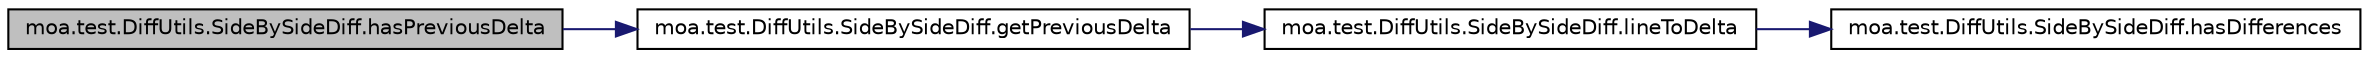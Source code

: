 digraph G
{
  edge [fontname="Helvetica",fontsize="10",labelfontname="Helvetica",labelfontsize="10"];
  node [fontname="Helvetica",fontsize="10",shape=record];
  rankdir=LR;
  Node1 [label="moa.test.DiffUtils.SideBySideDiff.hasPreviousDelta",height=0.2,width=0.4,color="black", fillcolor="grey75", style="filled" fontcolor="black"];
  Node1 -> Node2 [color="midnightblue",fontsize="10",style="solid",fontname="Helvetica"];
  Node2 [label="moa.test.DiffUtils.SideBySideDiff.getPreviousDelta",height=0.2,width=0.4,color="black", fillcolor="white", style="filled",URL="$classmoa_1_1test_1_1DiffUtils_1_1SideBySideDiff.html#a272fb5684cf33d91b671f558a13b5d7c",tooltip="Returns the previous delta after the current line."];
  Node2 -> Node3 [color="midnightblue",fontsize="10",style="solid",fontname="Helvetica"];
  Node3 [label="moa.test.DiffUtils.SideBySideDiff.lineToDelta",height=0.2,width=0.4,color="black", fillcolor="white", style="filled",URL="$classmoa_1_1test_1_1DiffUtils_1_1SideBySideDiff.html#a25b73afa19efd76c2f7101b968324069",tooltip="Returns the closest patch delta index for the given line number."];
  Node3 -> Node4 [color="midnightblue",fontsize="10",style="solid",fontname="Helvetica"];
  Node4 [label="moa.test.DiffUtils.SideBySideDiff.hasDifferences",height=0.2,width=0.4,color="black", fillcolor="white", style="filled",URL="$classmoa_1_1test_1_1DiffUtils_1_1SideBySideDiff.html#a9973e1b343f75375ee16732015337254",tooltip="Returns whether there are any differences between the two files/lists."];
}

